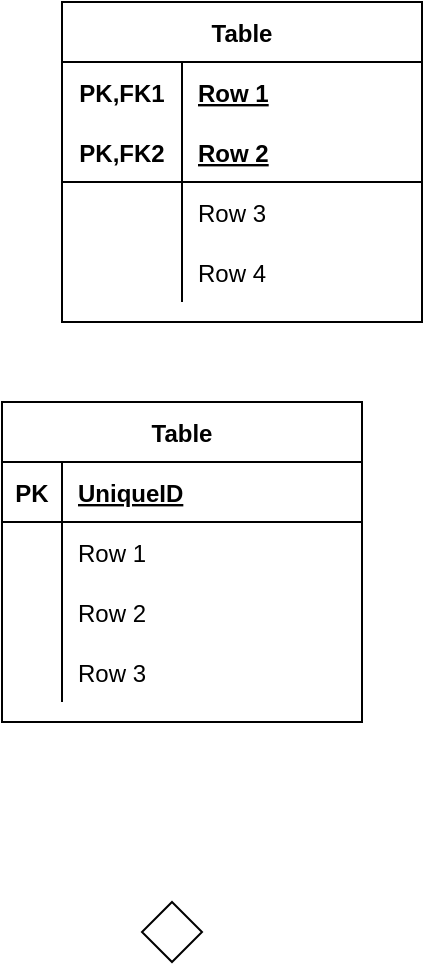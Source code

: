 <mxfile version="13.10.0" type="github">
  <diagram id="ZPRjHrc5VxOW0aRDgoe0" name="Page-1">
    <mxGraphModel dx="1102" dy="666" grid="1" gridSize="10" guides="1" tooltips="1" connect="1" arrows="1" fold="1" page="1" pageScale="1" pageWidth="827" pageHeight="1169" math="0" shadow="0">
      <root>
        <mxCell id="0" />
        <mxCell id="1" parent="0" />
        <mxCell id="3cY2lZvl8Rjqkr_cRESy-1" value="Table" style="shape=table;startSize=30;container=1;collapsible=1;childLayout=tableLayout;fixedRows=1;rowLines=0;fontStyle=1;align=center;resizeLast=1;" vertex="1" parent="1">
          <mxGeometry x="10" y="260" width="180" height="160" as="geometry" />
        </mxCell>
        <mxCell id="3cY2lZvl8Rjqkr_cRESy-2" value="" style="shape=partialRectangle;collapsible=0;dropTarget=0;pointerEvents=0;fillColor=none;top=0;left=0;bottom=1;right=0;points=[[0,0.5],[1,0.5]];portConstraint=eastwest;" vertex="1" parent="3cY2lZvl8Rjqkr_cRESy-1">
          <mxGeometry y="30" width="180" height="30" as="geometry" />
        </mxCell>
        <mxCell id="3cY2lZvl8Rjqkr_cRESy-3" value="PK" style="shape=partialRectangle;connectable=0;fillColor=none;top=0;left=0;bottom=0;right=0;fontStyle=1;overflow=hidden;" vertex="1" parent="3cY2lZvl8Rjqkr_cRESy-2">
          <mxGeometry width="30" height="30" as="geometry" />
        </mxCell>
        <mxCell id="3cY2lZvl8Rjqkr_cRESy-4" value="UniqueID" style="shape=partialRectangle;connectable=0;fillColor=none;top=0;left=0;bottom=0;right=0;align=left;spacingLeft=6;fontStyle=5;overflow=hidden;" vertex="1" parent="3cY2lZvl8Rjqkr_cRESy-2">
          <mxGeometry x="30" width="150" height="30" as="geometry" />
        </mxCell>
        <mxCell id="3cY2lZvl8Rjqkr_cRESy-5" value="" style="shape=partialRectangle;collapsible=0;dropTarget=0;pointerEvents=0;fillColor=none;top=0;left=0;bottom=0;right=0;points=[[0,0.5],[1,0.5]];portConstraint=eastwest;" vertex="1" parent="3cY2lZvl8Rjqkr_cRESy-1">
          <mxGeometry y="60" width="180" height="30" as="geometry" />
        </mxCell>
        <mxCell id="3cY2lZvl8Rjqkr_cRESy-6" value="" style="shape=partialRectangle;connectable=0;fillColor=none;top=0;left=0;bottom=0;right=0;editable=1;overflow=hidden;" vertex="1" parent="3cY2lZvl8Rjqkr_cRESy-5">
          <mxGeometry width="30" height="30" as="geometry" />
        </mxCell>
        <mxCell id="3cY2lZvl8Rjqkr_cRESy-7" value="Row 1" style="shape=partialRectangle;connectable=0;fillColor=none;top=0;left=0;bottom=0;right=0;align=left;spacingLeft=6;overflow=hidden;" vertex="1" parent="3cY2lZvl8Rjqkr_cRESy-5">
          <mxGeometry x="30" width="150" height="30" as="geometry" />
        </mxCell>
        <mxCell id="3cY2lZvl8Rjqkr_cRESy-8" value="" style="shape=partialRectangle;collapsible=0;dropTarget=0;pointerEvents=0;fillColor=none;top=0;left=0;bottom=0;right=0;points=[[0,0.5],[1,0.5]];portConstraint=eastwest;" vertex="1" parent="3cY2lZvl8Rjqkr_cRESy-1">
          <mxGeometry y="90" width="180" height="30" as="geometry" />
        </mxCell>
        <mxCell id="3cY2lZvl8Rjqkr_cRESy-9" value="" style="shape=partialRectangle;connectable=0;fillColor=none;top=0;left=0;bottom=0;right=0;editable=1;overflow=hidden;" vertex="1" parent="3cY2lZvl8Rjqkr_cRESy-8">
          <mxGeometry width="30" height="30" as="geometry" />
        </mxCell>
        <mxCell id="3cY2lZvl8Rjqkr_cRESy-10" value="Row 2" style="shape=partialRectangle;connectable=0;fillColor=none;top=0;left=0;bottom=0;right=0;align=left;spacingLeft=6;overflow=hidden;" vertex="1" parent="3cY2lZvl8Rjqkr_cRESy-8">
          <mxGeometry x="30" width="150" height="30" as="geometry" />
        </mxCell>
        <mxCell id="3cY2lZvl8Rjqkr_cRESy-11" value="" style="shape=partialRectangle;collapsible=0;dropTarget=0;pointerEvents=0;fillColor=none;top=0;left=0;bottom=0;right=0;points=[[0,0.5],[1,0.5]];portConstraint=eastwest;" vertex="1" parent="3cY2lZvl8Rjqkr_cRESy-1">
          <mxGeometry y="120" width="180" height="30" as="geometry" />
        </mxCell>
        <mxCell id="3cY2lZvl8Rjqkr_cRESy-12" value="" style="shape=partialRectangle;connectable=0;fillColor=none;top=0;left=0;bottom=0;right=0;editable=1;overflow=hidden;" vertex="1" parent="3cY2lZvl8Rjqkr_cRESy-11">
          <mxGeometry width="30" height="30" as="geometry" />
        </mxCell>
        <mxCell id="3cY2lZvl8Rjqkr_cRESy-13" value="Row 3" style="shape=partialRectangle;connectable=0;fillColor=none;top=0;left=0;bottom=0;right=0;align=left;spacingLeft=6;overflow=hidden;" vertex="1" parent="3cY2lZvl8Rjqkr_cRESy-11">
          <mxGeometry x="30" width="150" height="30" as="geometry" />
        </mxCell>
        <mxCell id="3cY2lZvl8Rjqkr_cRESy-14" value="Table" style="shape=table;startSize=30;container=1;collapsible=1;childLayout=tableLayout;fixedRows=1;rowLines=0;fontStyle=1;align=center;resizeLast=1;" vertex="1" parent="1">
          <mxGeometry x="40" y="60" width="180" height="160" as="geometry" />
        </mxCell>
        <mxCell id="3cY2lZvl8Rjqkr_cRESy-15" value="" style="shape=partialRectangle;collapsible=0;dropTarget=0;pointerEvents=0;fillColor=none;top=0;left=0;bottom=0;right=0;points=[[0,0.5],[1,0.5]];portConstraint=eastwest;" vertex="1" parent="3cY2lZvl8Rjqkr_cRESy-14">
          <mxGeometry y="30" width="180" height="30" as="geometry" />
        </mxCell>
        <mxCell id="3cY2lZvl8Rjqkr_cRESy-16" value="PK,FK1" style="shape=partialRectangle;connectable=0;fillColor=none;top=0;left=0;bottom=0;right=0;fontStyle=1;overflow=hidden;" vertex="1" parent="3cY2lZvl8Rjqkr_cRESy-15">
          <mxGeometry width="60" height="30" as="geometry" />
        </mxCell>
        <mxCell id="3cY2lZvl8Rjqkr_cRESy-17" value="Row 1" style="shape=partialRectangle;connectable=0;fillColor=none;top=0;left=0;bottom=0;right=0;align=left;spacingLeft=6;fontStyle=5;overflow=hidden;" vertex="1" parent="3cY2lZvl8Rjqkr_cRESy-15">
          <mxGeometry x="60" width="120" height="30" as="geometry" />
        </mxCell>
        <mxCell id="3cY2lZvl8Rjqkr_cRESy-18" value="" style="shape=partialRectangle;collapsible=0;dropTarget=0;pointerEvents=0;fillColor=none;top=0;left=0;bottom=1;right=0;points=[[0,0.5],[1,0.5]];portConstraint=eastwest;" vertex="1" parent="3cY2lZvl8Rjqkr_cRESy-14">
          <mxGeometry y="60" width="180" height="30" as="geometry" />
        </mxCell>
        <mxCell id="3cY2lZvl8Rjqkr_cRESy-19" value="PK,FK2" style="shape=partialRectangle;connectable=0;fillColor=none;top=0;left=0;bottom=0;right=0;fontStyle=1;overflow=hidden;" vertex="1" parent="3cY2lZvl8Rjqkr_cRESy-18">
          <mxGeometry width="60" height="30" as="geometry" />
        </mxCell>
        <mxCell id="3cY2lZvl8Rjqkr_cRESy-20" value="Row 2" style="shape=partialRectangle;connectable=0;fillColor=none;top=0;left=0;bottom=0;right=0;align=left;spacingLeft=6;fontStyle=5;overflow=hidden;" vertex="1" parent="3cY2lZvl8Rjqkr_cRESy-18">
          <mxGeometry x="60" width="120" height="30" as="geometry" />
        </mxCell>
        <mxCell id="3cY2lZvl8Rjqkr_cRESy-21" value="" style="shape=partialRectangle;collapsible=0;dropTarget=0;pointerEvents=0;fillColor=none;top=0;left=0;bottom=0;right=0;points=[[0,0.5],[1,0.5]];portConstraint=eastwest;" vertex="1" parent="3cY2lZvl8Rjqkr_cRESy-14">
          <mxGeometry y="90" width="180" height="30" as="geometry" />
        </mxCell>
        <mxCell id="3cY2lZvl8Rjqkr_cRESy-22" value="" style="shape=partialRectangle;connectable=0;fillColor=none;top=0;left=0;bottom=0;right=0;editable=1;overflow=hidden;" vertex="1" parent="3cY2lZvl8Rjqkr_cRESy-21">
          <mxGeometry width="60" height="30" as="geometry" />
        </mxCell>
        <mxCell id="3cY2lZvl8Rjqkr_cRESy-23" value="Row 3" style="shape=partialRectangle;connectable=0;fillColor=none;top=0;left=0;bottom=0;right=0;align=left;spacingLeft=6;overflow=hidden;" vertex="1" parent="3cY2lZvl8Rjqkr_cRESy-21">
          <mxGeometry x="60" width="120" height="30" as="geometry" />
        </mxCell>
        <mxCell id="3cY2lZvl8Rjqkr_cRESy-24" value="" style="shape=partialRectangle;collapsible=0;dropTarget=0;pointerEvents=0;fillColor=none;top=0;left=0;bottom=0;right=0;points=[[0,0.5],[1,0.5]];portConstraint=eastwest;" vertex="1" parent="3cY2lZvl8Rjqkr_cRESy-14">
          <mxGeometry y="120" width="180" height="30" as="geometry" />
        </mxCell>
        <mxCell id="3cY2lZvl8Rjqkr_cRESy-25" value="" style="shape=partialRectangle;connectable=0;fillColor=none;top=0;left=0;bottom=0;right=0;editable=1;overflow=hidden;" vertex="1" parent="3cY2lZvl8Rjqkr_cRESy-24">
          <mxGeometry width="60" height="30" as="geometry" />
        </mxCell>
        <mxCell id="3cY2lZvl8Rjqkr_cRESy-26" value="Row 4" style="shape=partialRectangle;connectable=0;fillColor=none;top=0;left=0;bottom=0;right=0;align=left;spacingLeft=6;overflow=hidden;" vertex="1" parent="3cY2lZvl8Rjqkr_cRESy-24">
          <mxGeometry x="60" width="120" height="30" as="geometry" />
        </mxCell>
        <mxCell id="3cY2lZvl8Rjqkr_cRESy-27" value="" style="rhombus;" vertex="1" parent="1">
          <mxGeometry x="80" y="510" width="30" height="30" as="geometry" />
        </mxCell>
      </root>
    </mxGraphModel>
  </diagram>
</mxfile>
